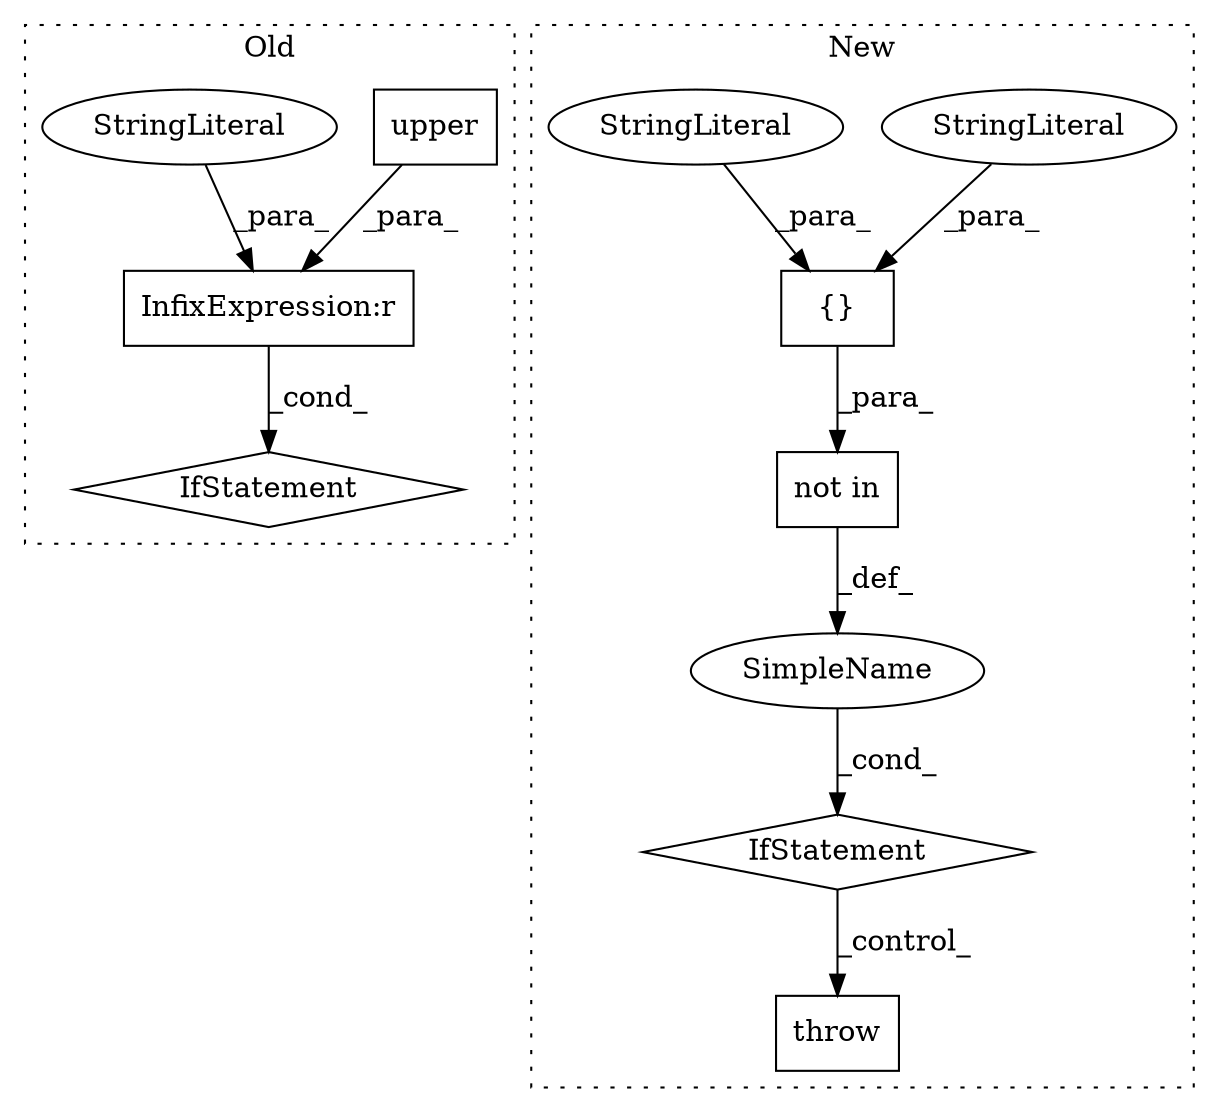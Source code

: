 digraph G {
subgraph cluster0 {
1 [label="upper" a="32" s="559" l="7" shape="box"];
5 [label="IfStatement" a="25" s="862,880" l="4,2" shape="diamond"];
10 [label="InfixExpression:r" a="27" s="872" l="4" shape="box"];
11 [label="StringLiteral" a="45" s="876" l="4" shape="ellipse"];
label = "Old";
style="dotted";
}
subgraph cluster1 {
2 [label="{}" a="4" s="665,694" l="1,1" shape="box"];
3 [label="StringLiteral" a="45" s="666" l="6" shape="ellipse"];
4 [label="StringLiteral" a="45" s="679" l="8" shape="ellipse"];
6 [label="IfStatement" a="25" s="621,695" l="8,2" shape="diamond"];
7 [label="not in" a="108" s="629" l="66" shape="box"];
8 [label="SimpleName" a="42" s="" l="" shape="ellipse"];
9 [label="throw" a="53" s="705" l="6" shape="box"];
label = "New";
style="dotted";
}
1 -> 10 [label="_para_"];
2 -> 7 [label="_para_"];
3 -> 2 [label="_para_"];
4 -> 2 [label="_para_"];
6 -> 9 [label="_control_"];
7 -> 8 [label="_def_"];
8 -> 6 [label="_cond_"];
10 -> 5 [label="_cond_"];
11 -> 10 [label="_para_"];
}